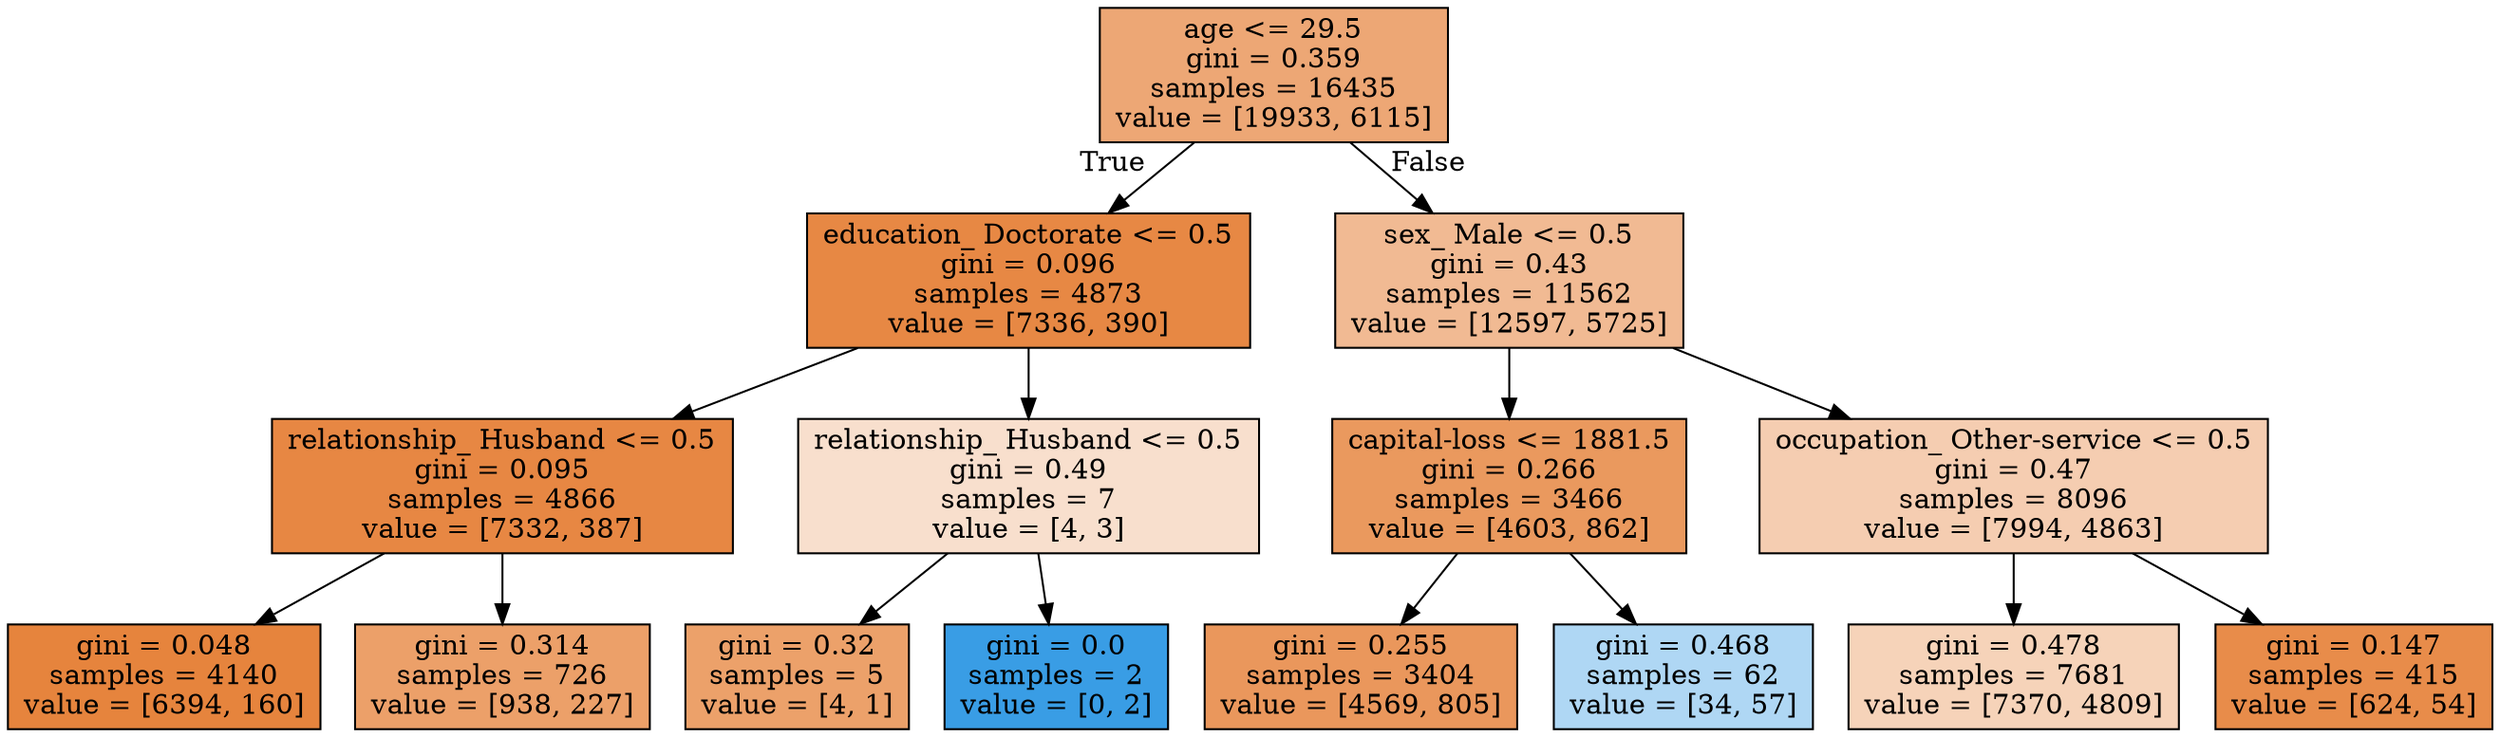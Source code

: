 digraph Tree {
node [shape=box, style="filled", color="black"] ;
0 [label="age <= 29.5\ngini = 0.359\nsamples = 16435\nvalue = [19933, 6115]", fillcolor="#e58139b1"] ;
1 [label="education_ Doctorate <= 0.5\ngini = 0.096\nsamples = 4873\nvalue = [7336, 390]", fillcolor="#e58139f1"] ;
0 -> 1 [labeldistance=2.5, labelangle=45, headlabel="True"] ;
2 [label="relationship_ Husband <= 0.5\ngini = 0.095\nsamples = 4866\nvalue = [7332, 387]", fillcolor="#e58139f2"] ;
1 -> 2 ;
3 [label="gini = 0.048\nsamples = 4140\nvalue = [6394, 160]", fillcolor="#e58139f9"] ;
2 -> 3 ;
4 [label="gini = 0.314\nsamples = 726\nvalue = [938, 227]", fillcolor="#e58139c1"] ;
2 -> 4 ;
5 [label="relationship_ Husband <= 0.5\ngini = 0.49\nsamples = 7\nvalue = [4, 3]", fillcolor="#e5813940"] ;
1 -> 5 ;
6 [label="gini = 0.32\nsamples = 5\nvalue = [4, 1]", fillcolor="#e58139bf"] ;
5 -> 6 ;
7 [label="gini = 0.0\nsamples = 2\nvalue = [0, 2]", fillcolor="#399de5ff"] ;
5 -> 7 ;
8 [label="sex_ Male <= 0.5\ngini = 0.43\nsamples = 11562\nvalue = [12597, 5725]", fillcolor="#e581398b"] ;
0 -> 8 [labeldistance=2.5, labelangle=-45, headlabel="False"] ;
9 [label="capital-loss <= 1881.5\ngini = 0.266\nsamples = 3466\nvalue = [4603, 862]", fillcolor="#e58139cf"] ;
8 -> 9 ;
10 [label="gini = 0.255\nsamples = 3404\nvalue = [4569, 805]", fillcolor="#e58139d2"] ;
9 -> 10 ;
11 [label="gini = 0.468\nsamples = 62\nvalue = [34, 57]", fillcolor="#399de567"] ;
9 -> 11 ;
12 [label="occupation_ Other-service <= 0.5\ngini = 0.47\nsamples = 8096\nvalue = [7994, 4863]", fillcolor="#e5813964"] ;
8 -> 12 ;
13 [label="gini = 0.478\nsamples = 7681\nvalue = [7370, 4809]", fillcolor="#e5813959"] ;
12 -> 13 ;
14 [label="gini = 0.147\nsamples = 415\nvalue = [624, 54]", fillcolor="#e58139e9"] ;
12 -> 14 ;
}